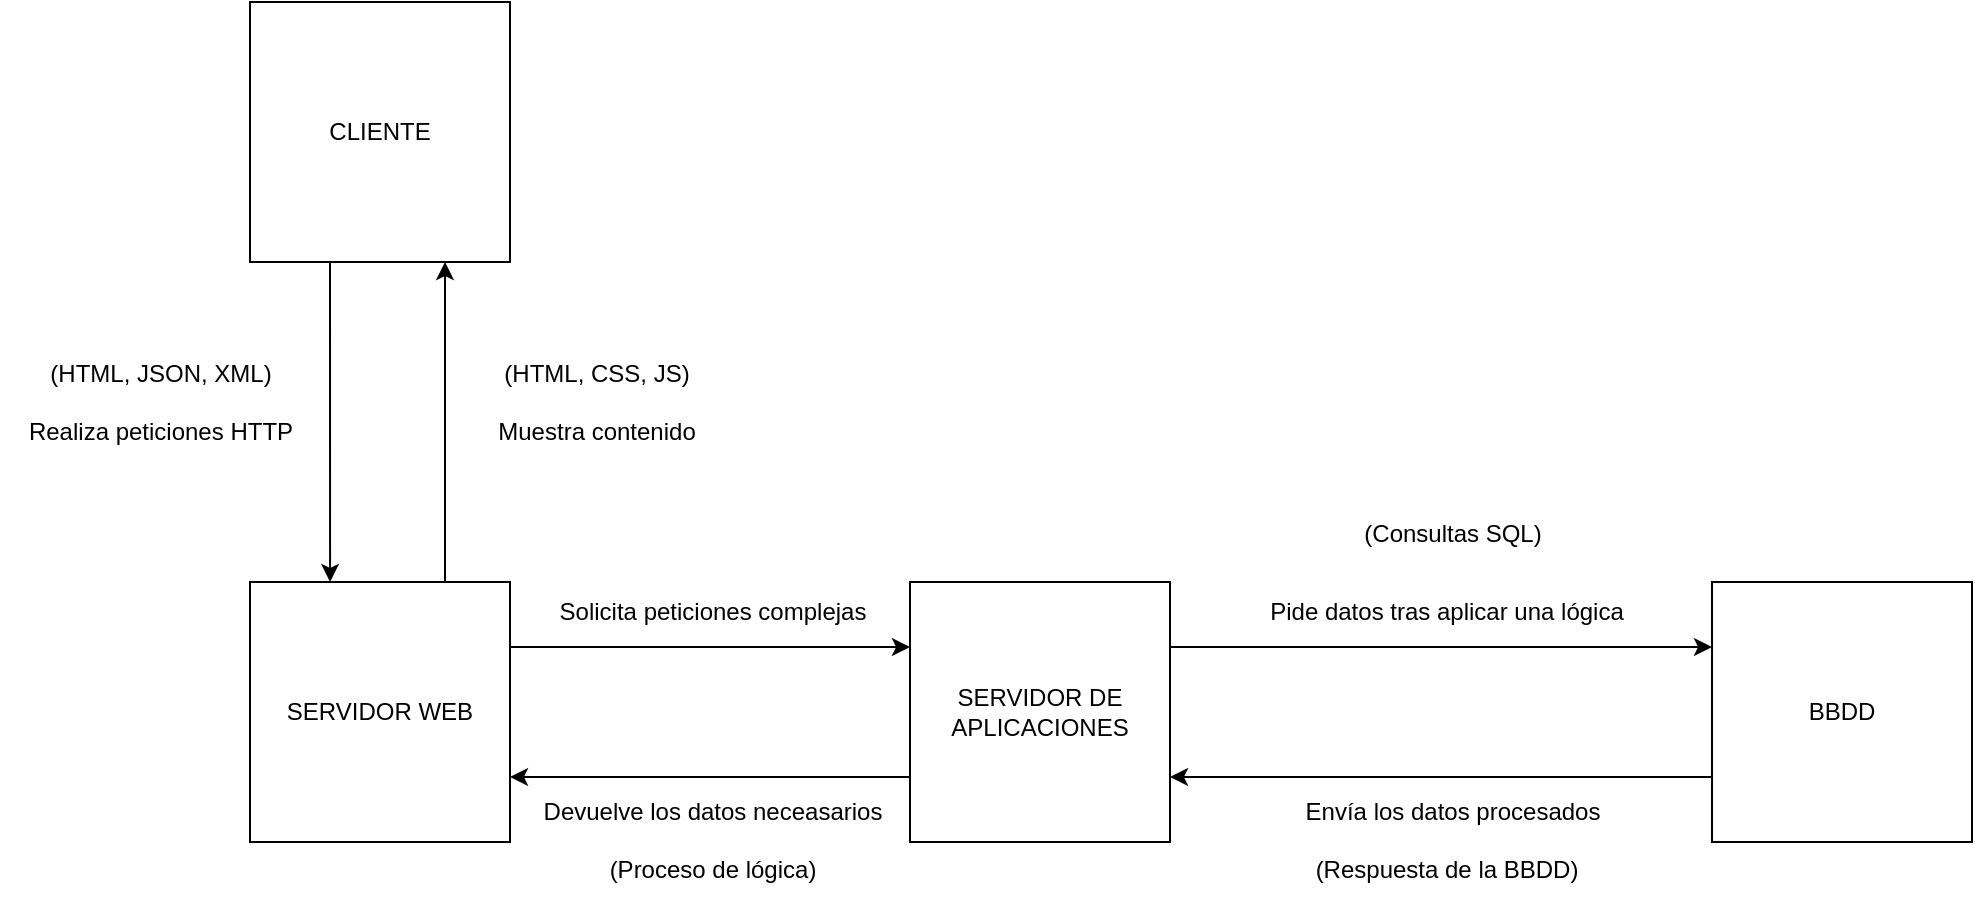 <mxfile version="28.2.3">
  <diagram name="Página-1" id="Gkr5lLtbYVaT9yWSNYfO">
    <mxGraphModel dx="1188" dy="660" grid="1" gridSize="14" guides="1" tooltips="1" connect="1" arrows="1" fold="1" page="1" pageScale="1" pageWidth="827" pageHeight="1169" math="0" shadow="0">
      <root>
        <mxCell id="0" />
        <mxCell id="1" parent="0" />
        <mxCell id="GV84-dlw0ctX8XfJRVSm-5" style="edgeStyle=orthogonalEdgeStyle;rounded=0;orthogonalLoop=1;jettySize=auto;html=1;exitX=0.315;exitY=0.985;exitDx=0;exitDy=0;entryX=0.308;entryY=0;entryDx=0;entryDy=0;entryPerimeter=0;exitPerimeter=0;" edge="1" parent="1" source="GV84-dlw0ctX8XfJRVSm-1" target="GV84-dlw0ctX8XfJRVSm-2">
          <mxGeometry relative="1" as="geometry">
            <Array as="points">
              <mxPoint x="180" y="200" />
              <mxPoint x="179" y="200" />
            </Array>
          </mxGeometry>
        </mxCell>
        <mxCell id="GV84-dlw0ctX8XfJRVSm-7" style="edgeStyle=orthogonalEdgeStyle;rounded=0;orthogonalLoop=1;jettySize=auto;html=1;exitX=0.75;exitY=0;exitDx=0;exitDy=0;entryX=0.75;entryY=1;entryDx=0;entryDy=0;" edge="1" parent="1" source="GV84-dlw0ctX8XfJRVSm-2" target="GV84-dlw0ctX8XfJRVSm-1">
          <mxGeometry relative="1" as="geometry" />
        </mxCell>
        <mxCell id="GV84-dlw0ctX8XfJRVSm-1" value="CLIENTE" style="whiteSpace=wrap;html=1;aspect=fixed;" vertex="1" parent="1">
          <mxGeometry x="139" y="70" width="130" height="130" as="geometry" />
        </mxCell>
        <mxCell id="GV84-dlw0ctX8XfJRVSm-10" style="edgeStyle=orthogonalEdgeStyle;rounded=0;orthogonalLoop=1;jettySize=auto;html=1;exitX=1;exitY=0.25;exitDx=0;exitDy=0;entryX=0;entryY=0.25;entryDx=0;entryDy=0;" edge="1" parent="1" source="GV84-dlw0ctX8XfJRVSm-2" target="GV84-dlw0ctX8XfJRVSm-3">
          <mxGeometry relative="1" as="geometry" />
        </mxCell>
        <mxCell id="GV84-dlw0ctX8XfJRVSm-2" value="SERVIDOR WEB" style="whiteSpace=wrap;html=1;aspect=fixed;" vertex="1" parent="1">
          <mxGeometry x="139" y="360" width="130" height="130" as="geometry" />
        </mxCell>
        <mxCell id="GV84-dlw0ctX8XfJRVSm-11" style="edgeStyle=orthogonalEdgeStyle;rounded=0;orthogonalLoop=1;jettySize=auto;html=1;exitX=0;exitY=0.75;exitDx=0;exitDy=0;entryX=1;entryY=0.75;entryDx=0;entryDy=0;" edge="1" parent="1" source="GV84-dlw0ctX8XfJRVSm-3" target="GV84-dlw0ctX8XfJRVSm-2">
          <mxGeometry relative="1" as="geometry" />
        </mxCell>
        <mxCell id="GV84-dlw0ctX8XfJRVSm-16" style="edgeStyle=orthogonalEdgeStyle;rounded=0;orthogonalLoop=1;jettySize=auto;html=1;exitX=1;exitY=0.25;exitDx=0;exitDy=0;entryX=0;entryY=0.25;entryDx=0;entryDy=0;" edge="1" parent="1" source="GV84-dlw0ctX8XfJRVSm-3" target="GV84-dlw0ctX8XfJRVSm-4">
          <mxGeometry relative="1" as="geometry" />
        </mxCell>
        <mxCell id="GV84-dlw0ctX8XfJRVSm-3" value="SERVIDOR DE APLICACIONES" style="whiteSpace=wrap;html=1;aspect=fixed;" vertex="1" parent="1">
          <mxGeometry x="469" y="360" width="130" height="130" as="geometry" />
        </mxCell>
        <mxCell id="GV84-dlw0ctX8XfJRVSm-17" style="edgeStyle=orthogonalEdgeStyle;rounded=0;orthogonalLoop=1;jettySize=auto;html=1;exitX=0;exitY=0.75;exitDx=0;exitDy=0;entryX=1;entryY=0.75;entryDx=0;entryDy=0;" edge="1" parent="1" source="GV84-dlw0ctX8XfJRVSm-4" target="GV84-dlw0ctX8XfJRVSm-3">
          <mxGeometry relative="1" as="geometry" />
        </mxCell>
        <mxCell id="GV84-dlw0ctX8XfJRVSm-4" value="BBDD" style="whiteSpace=wrap;html=1;aspect=fixed;" vertex="1" parent="1">
          <mxGeometry x="870" y="360" width="130" height="130" as="geometry" />
        </mxCell>
        <mxCell id="GV84-dlw0ctX8XfJRVSm-8" value="Muestra contenido" style="text;html=1;align=center;verticalAlign=middle;resizable=0;points=[];autosize=1;strokeColor=none;fillColor=none;rotation=0;" vertex="1" parent="1">
          <mxGeometry x="252" y="270" width="120" height="30" as="geometry" />
        </mxCell>
        <mxCell id="GV84-dlw0ctX8XfJRVSm-9" value="Realiza peticiones HTTP" style="text;html=1;align=center;verticalAlign=middle;resizable=0;points=[];autosize=1;strokeColor=none;fillColor=none;rotation=0;" vertex="1" parent="1">
          <mxGeometry x="14" y="270" width="160" height="30" as="geometry" />
        </mxCell>
        <mxCell id="GV84-dlw0ctX8XfJRVSm-12" value="Solicita peticiones complejas" style="text;html=1;align=center;verticalAlign=middle;resizable=0;points=[];autosize=1;strokeColor=none;fillColor=none;" vertex="1" parent="1">
          <mxGeometry x="280" y="360" width="180" height="30" as="geometry" />
        </mxCell>
        <mxCell id="GV84-dlw0ctX8XfJRVSm-13" value="Devuelve los datos neceasarios" style="text;html=1;align=center;verticalAlign=middle;resizable=0;points=[];autosize=1;strokeColor=none;fillColor=none;" vertex="1" parent="1">
          <mxGeometry x="275" y="460" width="190" height="30" as="geometry" />
        </mxCell>
        <mxCell id="GV84-dlw0ctX8XfJRVSm-18" value="Pide datos tras aplicar una lógica" style="text;html=1;align=center;verticalAlign=middle;resizable=0;points=[];autosize=1;strokeColor=none;fillColor=none;" vertex="1" parent="1">
          <mxGeometry x="637" y="360" width="200" height="30" as="geometry" />
        </mxCell>
        <mxCell id="GV84-dlw0ctX8XfJRVSm-19" value="Envía los datos procesados" style="text;html=1;align=center;verticalAlign=middle;resizable=0;points=[];autosize=1;strokeColor=none;fillColor=none;" vertex="1" parent="1">
          <mxGeometry x="655" y="460" width="170" height="30" as="geometry" />
        </mxCell>
        <mxCell id="GV84-dlw0ctX8XfJRVSm-20" value="(Consultas SQL)" style="text;html=1;align=center;verticalAlign=middle;resizable=0;points=[];autosize=1;strokeColor=none;fillColor=none;" vertex="1" parent="1">
          <mxGeometry x="684" y="322" width="112" height="28" as="geometry" />
        </mxCell>
        <mxCell id="GV84-dlw0ctX8XfJRVSm-21" value="(Respuesta de la BBDD)" style="text;html=1;align=center;verticalAlign=middle;resizable=0;points=[];autosize=1;strokeColor=none;fillColor=none;" vertex="1" parent="1">
          <mxGeometry x="660" y="490" width="154" height="28" as="geometry" />
        </mxCell>
        <mxCell id="GV84-dlw0ctX8XfJRVSm-22" value="(HTML, JSON, XML)" style="text;html=1;align=center;verticalAlign=middle;resizable=0;points=[];autosize=1;strokeColor=none;fillColor=none;rotation=0;" vertex="1" parent="1">
          <mxGeometry x="24" y="242" width="140" height="28" as="geometry" />
        </mxCell>
        <mxCell id="GV84-dlw0ctX8XfJRVSm-23" value="(Proceso de lógica)" style="text;html=1;align=center;verticalAlign=middle;resizable=0;points=[];autosize=1;strokeColor=none;fillColor=none;rotation=0;" vertex="1" parent="1">
          <mxGeometry x="307" y="490" width="126" height="28" as="geometry" />
        </mxCell>
        <mxCell id="GV84-dlw0ctX8XfJRVSm-24" value="(HTML, CSS, JS)" style="text;html=1;align=center;verticalAlign=middle;resizable=0;points=[];autosize=1;strokeColor=none;fillColor=none;rotation=0;" vertex="1" parent="1">
          <mxGeometry x="249" y="242" width="126" height="28" as="geometry" />
        </mxCell>
      </root>
    </mxGraphModel>
  </diagram>
</mxfile>
